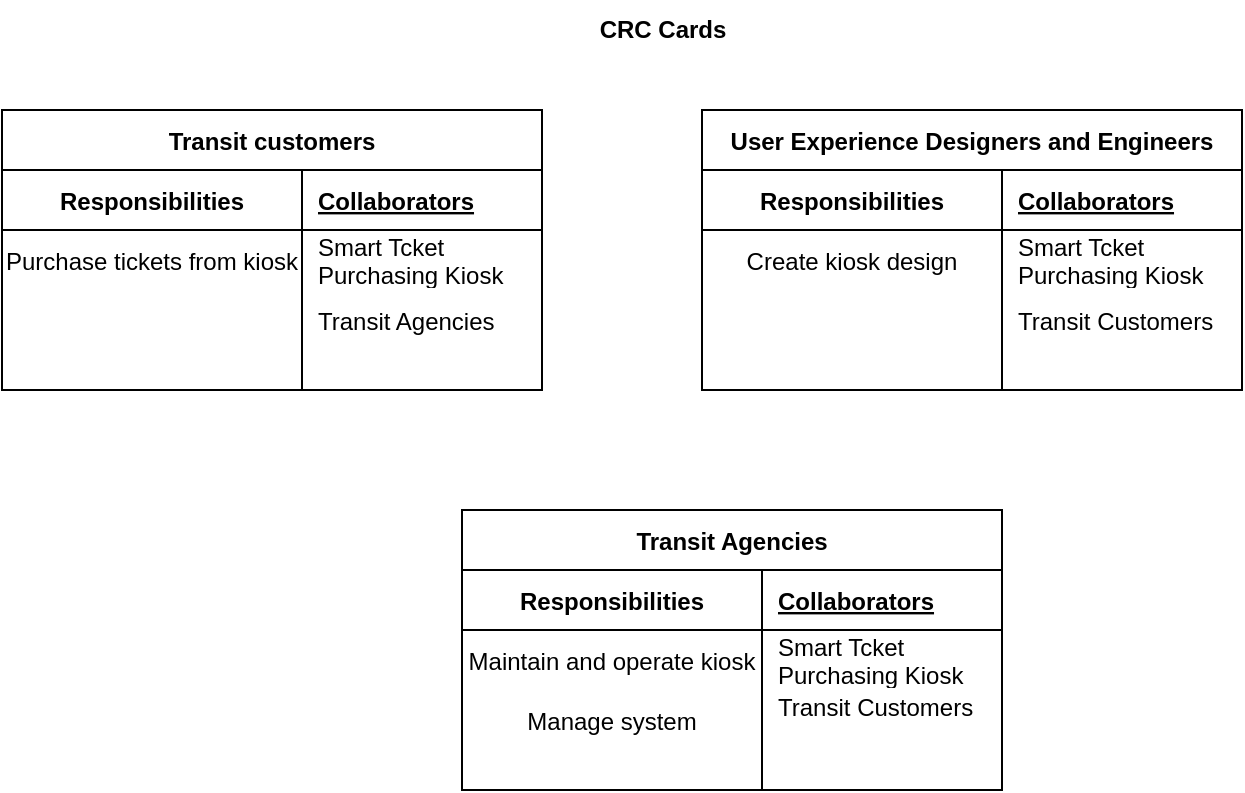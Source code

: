 <mxfile version="20.8.20" type="device"><diagram name="Page-1" id="KlD8DxrIQ6BAHN63v-Es"><mxGraphModel dx="880" dy="452" grid="1" gridSize="10" guides="1" tooltips="1" connect="1" arrows="1" fold="1" page="1" pageScale="1" pageWidth="850" pageHeight="1100" math="0" shadow="0"><root><mxCell id="0"/><mxCell id="1" parent="0"/><mxCell id="mtA7LcZc2gery7v6lbNX-15" value="Transit customers" style="shape=table;startSize=30;container=1;collapsible=1;childLayout=tableLayout;fixedRows=1;rowLines=0;fontStyle=1;align=center;resizeLast=1;" vertex="1" parent="1"><mxGeometry x="90" y="160" width="270" height="140" as="geometry"/></mxCell><mxCell id="mtA7LcZc2gery7v6lbNX-16" value="" style="shape=tableRow;horizontal=0;startSize=0;swimlaneHead=0;swimlaneBody=0;fillColor=none;collapsible=0;dropTarget=0;points=[[0,0.5],[1,0.5]];portConstraint=eastwest;top=0;left=0;right=0;bottom=1;" vertex="1" parent="mtA7LcZc2gery7v6lbNX-15"><mxGeometry y="30" width="270" height="30" as="geometry"/></mxCell><mxCell id="mtA7LcZc2gery7v6lbNX-17" value="Responsibilities" style="shape=partialRectangle;connectable=0;fillColor=none;top=0;left=0;bottom=0;right=0;fontStyle=1;overflow=hidden;" vertex="1" parent="mtA7LcZc2gery7v6lbNX-16"><mxGeometry width="150" height="30" as="geometry"><mxRectangle width="150" height="30" as="alternateBounds"/></mxGeometry></mxCell><mxCell id="mtA7LcZc2gery7v6lbNX-18" value="Collaborators" style="shape=partialRectangle;connectable=0;fillColor=none;top=0;left=0;bottom=0;right=0;align=left;spacingLeft=6;fontStyle=5;overflow=hidden;" vertex="1" parent="mtA7LcZc2gery7v6lbNX-16"><mxGeometry x="150" width="120" height="30" as="geometry"><mxRectangle width="120" height="30" as="alternateBounds"/></mxGeometry></mxCell><mxCell id="mtA7LcZc2gery7v6lbNX-19" value="" style="shape=tableRow;horizontal=0;startSize=0;swimlaneHead=0;swimlaneBody=0;fillColor=none;collapsible=0;dropTarget=0;points=[[0,0.5],[1,0.5]];portConstraint=eastwest;top=0;left=0;right=0;bottom=0;" vertex="1" parent="mtA7LcZc2gery7v6lbNX-15"><mxGeometry y="60" width="270" height="30" as="geometry"/></mxCell><mxCell id="mtA7LcZc2gery7v6lbNX-20" value=" Purchase tickets from kiosk" style="shape=partialRectangle;connectable=0;fillColor=none;top=0;left=0;bottom=0;right=0;editable=1;overflow=hidden;" vertex="1" parent="mtA7LcZc2gery7v6lbNX-19"><mxGeometry width="150" height="30" as="geometry"><mxRectangle width="150" height="30" as="alternateBounds"/></mxGeometry></mxCell><mxCell id="mtA7LcZc2gery7v6lbNX-21" value="Smart Tcket &#10;Purchasing Kiosk" style="shape=partialRectangle;connectable=0;fillColor=none;top=0;left=0;bottom=0;right=0;align=left;spacingLeft=6;overflow=hidden;" vertex="1" parent="mtA7LcZc2gery7v6lbNX-19"><mxGeometry x="150" width="120" height="30" as="geometry"><mxRectangle width="120" height="30" as="alternateBounds"/></mxGeometry></mxCell><mxCell id="mtA7LcZc2gery7v6lbNX-22" value="" style="shape=tableRow;horizontal=0;startSize=0;swimlaneHead=0;swimlaneBody=0;fillColor=none;collapsible=0;dropTarget=0;points=[[0,0.5],[1,0.5]];portConstraint=eastwest;top=0;left=0;right=0;bottom=0;" vertex="1" parent="mtA7LcZc2gery7v6lbNX-15"><mxGeometry y="90" width="270" height="30" as="geometry"/></mxCell><mxCell id="mtA7LcZc2gery7v6lbNX-23" value="" style="shape=partialRectangle;connectable=0;fillColor=none;top=0;left=0;bottom=0;right=0;editable=1;overflow=hidden;" vertex="1" parent="mtA7LcZc2gery7v6lbNX-22"><mxGeometry width="150" height="30" as="geometry"><mxRectangle width="150" height="30" as="alternateBounds"/></mxGeometry></mxCell><mxCell id="mtA7LcZc2gery7v6lbNX-24" value="Transit Agencies" style="shape=partialRectangle;connectable=0;fillColor=none;top=0;left=0;bottom=0;right=0;align=left;spacingLeft=6;overflow=hidden;" vertex="1" parent="mtA7LcZc2gery7v6lbNX-22"><mxGeometry x="150" width="120" height="30" as="geometry"><mxRectangle width="120" height="30" as="alternateBounds"/></mxGeometry></mxCell><mxCell id="mtA7LcZc2gery7v6lbNX-25" value="" style="shape=tableRow;horizontal=0;startSize=0;swimlaneHead=0;swimlaneBody=0;fillColor=none;collapsible=0;dropTarget=0;points=[[0,0.5],[1,0.5]];portConstraint=eastwest;top=0;left=0;right=0;bottom=0;" vertex="1" parent="mtA7LcZc2gery7v6lbNX-15"><mxGeometry y="120" width="270" height="20" as="geometry"/></mxCell><mxCell id="mtA7LcZc2gery7v6lbNX-26" value="" style="shape=partialRectangle;connectable=0;fillColor=none;top=0;left=0;bottom=0;right=0;editable=1;overflow=hidden;" vertex="1" parent="mtA7LcZc2gery7v6lbNX-25"><mxGeometry width="150" height="20" as="geometry"><mxRectangle width="150" height="20" as="alternateBounds"/></mxGeometry></mxCell><mxCell id="mtA7LcZc2gery7v6lbNX-27" value="" style="shape=partialRectangle;connectable=0;fillColor=none;top=0;left=0;bottom=0;right=0;align=left;spacingLeft=6;overflow=hidden;" vertex="1" parent="mtA7LcZc2gery7v6lbNX-25"><mxGeometry x="150" width="120" height="20" as="geometry"><mxRectangle width="120" height="20" as="alternateBounds"/></mxGeometry></mxCell><mxCell id="mtA7LcZc2gery7v6lbNX-28" value="User Experience Designers and Engineers" style="shape=table;startSize=30;container=1;collapsible=1;childLayout=tableLayout;fixedRows=1;rowLines=0;fontStyle=1;align=center;resizeLast=1;" vertex="1" parent="1"><mxGeometry x="440" y="160" width="270" height="140" as="geometry"/></mxCell><mxCell id="mtA7LcZc2gery7v6lbNX-29" value="" style="shape=tableRow;horizontal=0;startSize=0;swimlaneHead=0;swimlaneBody=0;fillColor=none;collapsible=0;dropTarget=0;points=[[0,0.5],[1,0.5]];portConstraint=eastwest;top=0;left=0;right=0;bottom=1;" vertex="1" parent="mtA7LcZc2gery7v6lbNX-28"><mxGeometry y="30" width="270" height="30" as="geometry"/></mxCell><mxCell id="mtA7LcZc2gery7v6lbNX-30" value="Responsibilities" style="shape=partialRectangle;connectable=0;fillColor=none;top=0;left=0;bottom=0;right=0;fontStyle=1;overflow=hidden;" vertex="1" parent="mtA7LcZc2gery7v6lbNX-29"><mxGeometry width="150" height="30" as="geometry"><mxRectangle width="150" height="30" as="alternateBounds"/></mxGeometry></mxCell><mxCell id="mtA7LcZc2gery7v6lbNX-31" value="Collaborators" style="shape=partialRectangle;connectable=0;fillColor=none;top=0;left=0;bottom=0;right=0;align=left;spacingLeft=6;fontStyle=5;overflow=hidden;" vertex="1" parent="mtA7LcZc2gery7v6lbNX-29"><mxGeometry x="150" width="120" height="30" as="geometry"><mxRectangle width="120" height="30" as="alternateBounds"/></mxGeometry></mxCell><mxCell id="mtA7LcZc2gery7v6lbNX-32" value="" style="shape=tableRow;horizontal=0;startSize=0;swimlaneHead=0;swimlaneBody=0;fillColor=none;collapsible=0;dropTarget=0;points=[[0,0.5],[1,0.5]];portConstraint=eastwest;top=0;left=0;right=0;bottom=0;" vertex="1" parent="mtA7LcZc2gery7v6lbNX-28"><mxGeometry y="60" width="270" height="30" as="geometry"/></mxCell><mxCell id="mtA7LcZc2gery7v6lbNX-33" value="Create kiosk design" style="shape=partialRectangle;connectable=0;fillColor=none;top=0;left=0;bottom=0;right=0;editable=1;overflow=hidden;" vertex="1" parent="mtA7LcZc2gery7v6lbNX-32"><mxGeometry width="150" height="30" as="geometry"><mxRectangle width="150" height="30" as="alternateBounds"/></mxGeometry></mxCell><mxCell id="mtA7LcZc2gery7v6lbNX-34" value="Smart Tcket &#10;Purchasing Kiosk" style="shape=partialRectangle;connectable=0;fillColor=none;top=0;left=0;bottom=0;right=0;align=left;spacingLeft=6;overflow=hidden;" vertex="1" parent="mtA7LcZc2gery7v6lbNX-32"><mxGeometry x="150" width="120" height="30" as="geometry"><mxRectangle width="120" height="30" as="alternateBounds"/></mxGeometry></mxCell><mxCell id="mtA7LcZc2gery7v6lbNX-35" value="" style="shape=tableRow;horizontal=0;startSize=0;swimlaneHead=0;swimlaneBody=0;fillColor=none;collapsible=0;dropTarget=0;points=[[0,0.5],[1,0.5]];portConstraint=eastwest;top=0;left=0;right=0;bottom=0;" vertex="1" parent="mtA7LcZc2gery7v6lbNX-28"><mxGeometry y="90" width="270" height="30" as="geometry"/></mxCell><mxCell id="mtA7LcZc2gery7v6lbNX-36" value="" style="shape=partialRectangle;connectable=0;fillColor=none;top=0;left=0;bottom=0;right=0;editable=1;overflow=hidden;" vertex="1" parent="mtA7LcZc2gery7v6lbNX-35"><mxGeometry width="150" height="30" as="geometry"><mxRectangle width="150" height="30" as="alternateBounds"/></mxGeometry></mxCell><mxCell id="mtA7LcZc2gery7v6lbNX-37" value="Transit Customers" style="shape=partialRectangle;connectable=0;fillColor=none;top=0;left=0;bottom=0;right=0;align=left;spacingLeft=6;overflow=hidden;" vertex="1" parent="mtA7LcZc2gery7v6lbNX-35"><mxGeometry x="150" width="120" height="30" as="geometry"><mxRectangle width="120" height="30" as="alternateBounds"/></mxGeometry></mxCell><mxCell id="mtA7LcZc2gery7v6lbNX-38" value="" style="shape=tableRow;horizontal=0;startSize=0;swimlaneHead=0;swimlaneBody=0;fillColor=none;collapsible=0;dropTarget=0;points=[[0,0.5],[1,0.5]];portConstraint=eastwest;top=0;left=0;right=0;bottom=0;" vertex="1" parent="mtA7LcZc2gery7v6lbNX-28"><mxGeometry y="120" width="270" height="20" as="geometry"/></mxCell><mxCell id="mtA7LcZc2gery7v6lbNX-39" value="" style="shape=partialRectangle;connectable=0;fillColor=none;top=0;left=0;bottom=0;right=0;editable=1;overflow=hidden;" vertex="1" parent="mtA7LcZc2gery7v6lbNX-38"><mxGeometry width="150" height="20" as="geometry"><mxRectangle width="150" height="20" as="alternateBounds"/></mxGeometry></mxCell><mxCell id="mtA7LcZc2gery7v6lbNX-40" value="" style="shape=partialRectangle;connectable=0;fillColor=none;top=0;left=0;bottom=0;right=0;align=left;spacingLeft=6;overflow=hidden;" vertex="1" parent="mtA7LcZc2gery7v6lbNX-38"><mxGeometry x="150" width="120" height="20" as="geometry"><mxRectangle width="120" height="20" as="alternateBounds"/></mxGeometry></mxCell><mxCell id="mtA7LcZc2gery7v6lbNX-41" value="Transit Agencies" style="shape=table;startSize=30;container=1;collapsible=1;childLayout=tableLayout;fixedRows=1;rowLines=0;fontStyle=1;align=center;resizeLast=1;" vertex="1" parent="1"><mxGeometry x="320" y="360" width="270" height="140" as="geometry"/></mxCell><mxCell id="mtA7LcZc2gery7v6lbNX-42" value="" style="shape=tableRow;horizontal=0;startSize=0;swimlaneHead=0;swimlaneBody=0;fillColor=none;collapsible=0;dropTarget=0;points=[[0,0.5],[1,0.5]];portConstraint=eastwest;top=0;left=0;right=0;bottom=1;" vertex="1" parent="mtA7LcZc2gery7v6lbNX-41"><mxGeometry y="30" width="270" height="30" as="geometry"/></mxCell><mxCell id="mtA7LcZc2gery7v6lbNX-43" value="Responsibilities" style="shape=partialRectangle;connectable=0;fillColor=none;top=0;left=0;bottom=0;right=0;fontStyle=1;overflow=hidden;" vertex="1" parent="mtA7LcZc2gery7v6lbNX-42"><mxGeometry width="150" height="30" as="geometry"><mxRectangle width="150" height="30" as="alternateBounds"/></mxGeometry></mxCell><mxCell id="mtA7LcZc2gery7v6lbNX-44" value="Collaborators" style="shape=partialRectangle;connectable=0;fillColor=none;top=0;left=0;bottom=0;right=0;align=left;spacingLeft=6;fontStyle=5;overflow=hidden;" vertex="1" parent="mtA7LcZc2gery7v6lbNX-42"><mxGeometry x="150" width="120" height="30" as="geometry"><mxRectangle width="120" height="30" as="alternateBounds"/></mxGeometry></mxCell><mxCell id="mtA7LcZc2gery7v6lbNX-45" value="" style="shape=tableRow;horizontal=0;startSize=0;swimlaneHead=0;swimlaneBody=0;fillColor=none;collapsible=0;dropTarget=0;points=[[0,0.5],[1,0.5]];portConstraint=eastwest;top=0;left=0;right=0;bottom=0;" vertex="1" parent="mtA7LcZc2gery7v6lbNX-41"><mxGeometry y="60" width="270" height="30" as="geometry"/></mxCell><mxCell id="mtA7LcZc2gery7v6lbNX-46" value="Maintain and operate kiosk" style="shape=partialRectangle;connectable=0;fillColor=none;top=0;left=0;bottom=0;right=0;editable=1;overflow=hidden;" vertex="1" parent="mtA7LcZc2gery7v6lbNX-45"><mxGeometry width="150" height="30" as="geometry"><mxRectangle width="150" height="30" as="alternateBounds"/></mxGeometry></mxCell><mxCell id="mtA7LcZc2gery7v6lbNX-47" value="Smart Tcket &#10;Purchasing Kiosk" style="shape=partialRectangle;connectable=0;fillColor=none;top=0;left=0;bottom=0;right=0;align=left;spacingLeft=6;overflow=hidden;" vertex="1" parent="mtA7LcZc2gery7v6lbNX-45"><mxGeometry x="150" width="120" height="30" as="geometry"><mxRectangle width="120" height="30" as="alternateBounds"/></mxGeometry></mxCell><mxCell id="mtA7LcZc2gery7v6lbNX-48" value="" style="shape=tableRow;horizontal=0;startSize=0;swimlaneHead=0;swimlaneBody=0;fillColor=none;collapsible=0;dropTarget=0;points=[[0,0.5],[1,0.5]];portConstraint=eastwest;top=0;left=0;right=0;bottom=0;" vertex="1" parent="mtA7LcZc2gery7v6lbNX-41"><mxGeometry y="90" width="270" height="30" as="geometry"/></mxCell><mxCell id="mtA7LcZc2gery7v6lbNX-49" value="Manage system" style="shape=partialRectangle;connectable=0;fillColor=none;top=0;left=0;bottom=0;right=0;editable=1;overflow=hidden;" vertex="1" parent="mtA7LcZc2gery7v6lbNX-48"><mxGeometry width="150" height="30" as="geometry"><mxRectangle width="150" height="30" as="alternateBounds"/></mxGeometry></mxCell><mxCell id="mtA7LcZc2gery7v6lbNX-50" value="Transit Customers&#10;&#10;" style="shape=partialRectangle;connectable=0;fillColor=none;top=0;left=0;bottom=0;right=0;align=left;spacingLeft=6;overflow=hidden;" vertex="1" parent="mtA7LcZc2gery7v6lbNX-48"><mxGeometry x="150" width="120" height="30" as="geometry"><mxRectangle width="120" height="30" as="alternateBounds"/></mxGeometry></mxCell><mxCell id="mtA7LcZc2gery7v6lbNX-51" value="" style="shape=tableRow;horizontal=0;startSize=0;swimlaneHead=0;swimlaneBody=0;fillColor=none;collapsible=0;dropTarget=0;points=[[0,0.5],[1,0.5]];portConstraint=eastwest;top=0;left=0;right=0;bottom=0;" vertex="1" parent="mtA7LcZc2gery7v6lbNX-41"><mxGeometry y="120" width="270" height="20" as="geometry"/></mxCell><mxCell id="mtA7LcZc2gery7v6lbNX-52" value="" style="shape=partialRectangle;connectable=0;fillColor=none;top=0;left=0;bottom=0;right=0;editable=1;overflow=hidden;" vertex="1" parent="mtA7LcZc2gery7v6lbNX-51"><mxGeometry width="150" height="20" as="geometry"><mxRectangle width="150" height="20" as="alternateBounds"/></mxGeometry></mxCell><mxCell id="mtA7LcZc2gery7v6lbNX-53" value="" style="shape=partialRectangle;connectable=0;fillColor=none;top=0;left=0;bottom=0;right=0;align=left;spacingLeft=6;overflow=hidden;" vertex="1" parent="mtA7LcZc2gery7v6lbNX-51"><mxGeometry x="150" width="120" height="20" as="geometry"><mxRectangle width="120" height="20" as="alternateBounds"/></mxGeometry></mxCell><mxCell id="mtA7LcZc2gery7v6lbNX-54" value="&lt;b&gt;CRC Cards&lt;/b&gt;" style="text;html=1;align=center;verticalAlign=middle;resizable=0;points=[];autosize=1;strokeColor=none;fillColor=none;" vertex="1" parent="1"><mxGeometry x="375" y="105" width="90" height="30" as="geometry"/></mxCell></root></mxGraphModel></diagram></mxfile>
